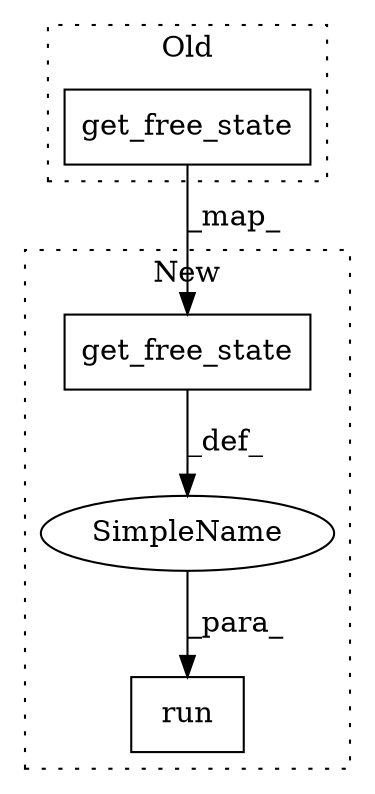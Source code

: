 digraph G {
subgraph cluster0 {
1 [label="get_free_state" a="32" s="5660" l="16" shape="box"];
label = "Old";
style="dotted";
}
subgraph cluster1 {
2 [label="get_free_state" a="32" s="5141" l="16" shape="box"];
3 [label="run" a="32" s="5094,5184" l="4,1" shape="box"];
4 [label="SimpleName" a="42" s="" l="" shape="ellipse"];
label = "New";
style="dotted";
}
1 -> 2 [label="_map_"];
2 -> 4 [label="_def_"];
4 -> 3 [label="_para_"];
}